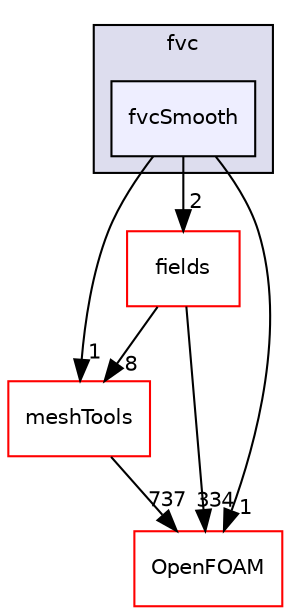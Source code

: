digraph "src/finiteVolume/finiteVolume/fvc/fvcSmooth" {
  bgcolor=transparent;
  compound=true
  node [ fontsize="10", fontname="Helvetica"];
  edge [ labelfontsize="10", labelfontname="Helvetica"];
  subgraph clusterdir_f4030f3362933683136e1dae328f10c0 {
    graph [ bgcolor="#ddddee", pencolor="black", label="fvc" fontname="Helvetica", fontsize="10", URL="dir_f4030f3362933683136e1dae328f10c0.html"]
  dir_bf3608eeadbcfde9dab130fa1ea4a0a1 [shape=box, label="fvcSmooth", style="filled", fillcolor="#eeeeff", pencolor="black", URL="dir_bf3608eeadbcfde9dab130fa1ea4a0a1.html"];
  }
  dir_25ab4a83a983f7bb7a38b7f63bb141b7 [shape=box label="fields" color="red" URL="dir_25ab4a83a983f7bb7a38b7f63bb141b7.html"];
  dir_ae30ad0bef50cf391b24c614251bb9fd [shape=box label="meshTools" color="red" URL="dir_ae30ad0bef50cf391b24c614251bb9fd.html"];
  dir_c5473ff19b20e6ec4dfe5c310b3778a8 [shape=box label="OpenFOAM" color="red" URL="dir_c5473ff19b20e6ec4dfe5c310b3778a8.html"];
  dir_25ab4a83a983f7bb7a38b7f63bb141b7->dir_ae30ad0bef50cf391b24c614251bb9fd [headlabel="8", labeldistance=1.5 headhref="dir_000931_001742.html"];
  dir_25ab4a83a983f7bb7a38b7f63bb141b7->dir_c5473ff19b20e6ec4dfe5c310b3778a8 [headlabel="334", labeldistance=1.5 headhref="dir_000931_001888.html"];
  dir_ae30ad0bef50cf391b24c614251bb9fd->dir_c5473ff19b20e6ec4dfe5c310b3778a8 [headlabel="737", labeldistance=1.5 headhref="dir_001742_001888.html"];
  dir_bf3608eeadbcfde9dab130fa1ea4a0a1->dir_25ab4a83a983f7bb7a38b7f63bb141b7 [headlabel="2", labeldistance=1.5 headhref="dir_001079_000931.html"];
  dir_bf3608eeadbcfde9dab130fa1ea4a0a1->dir_ae30ad0bef50cf391b24c614251bb9fd [headlabel="1", labeldistance=1.5 headhref="dir_001079_001742.html"];
  dir_bf3608eeadbcfde9dab130fa1ea4a0a1->dir_c5473ff19b20e6ec4dfe5c310b3778a8 [headlabel="1", labeldistance=1.5 headhref="dir_001079_001888.html"];
}
